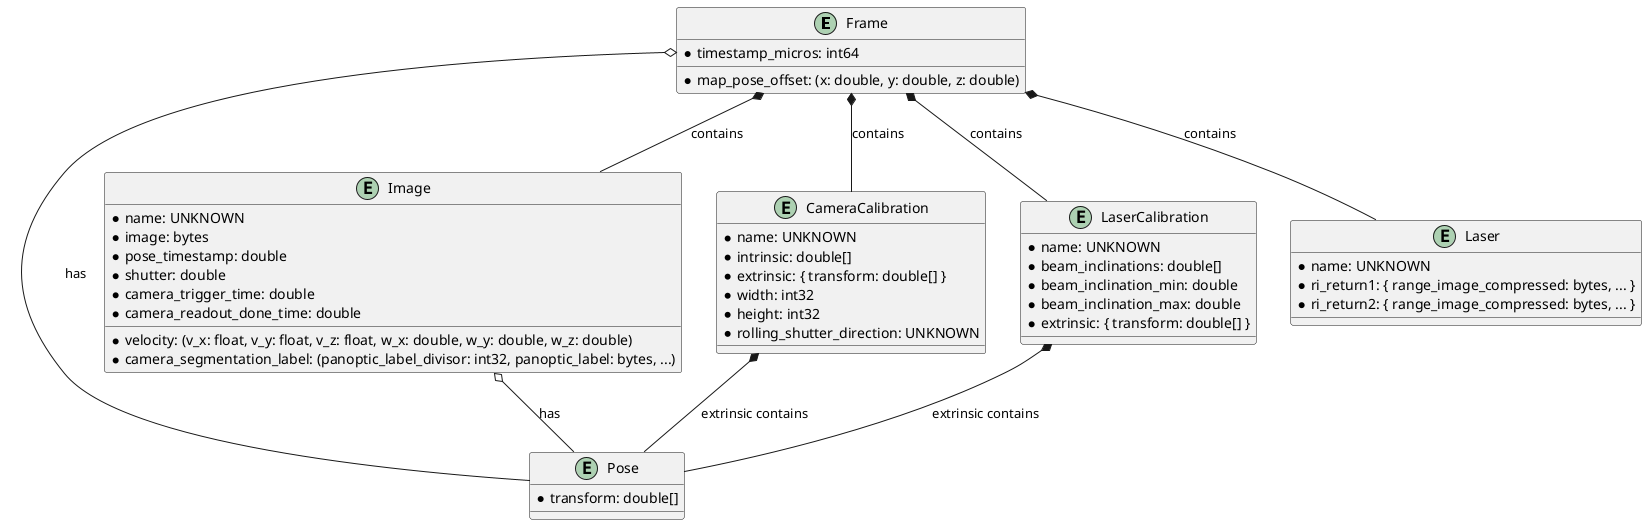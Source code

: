@startuml

entity Frame {
    * timestamp_micros: int64
    * map_pose_offset: (x: double, y: double, z: double)
}

entity Pose {
    * transform: double[]
}

entity Image {
    * name: UNKNOWN
    * image: bytes
    * pose_timestamp: double
    * velocity: (v_x: float, v_y: float, v_z: float, w_x: double, w_y: double, w_z: double)
    * shutter: double
    * camera_trigger_time: double
    * camera_readout_done_time: double
    * camera_segmentation_label: (panoptic_label_divisor: int32, panoptic_label: bytes, ...)
}

entity CameraCalibration {
    * name: UNKNOWN
    * intrinsic: double[]
    * extrinsic: { transform: double[] }
    * width: int32
    * height: int32
    * rolling_shutter_direction: UNKNOWN
}

entity LaserCalibration {
    * name: UNKNOWN
    * beam_inclinations: double[]
    * beam_inclination_min: double
    * beam_inclination_max: double
    * extrinsic: { transform: double[] }
}

entity Laser {
    * name: UNKNOWN
    * ri_return1: { range_image_compressed: bytes, ... }
    * ri_return2: { range_image_compressed: bytes, ... }
}

' Define relationships with aggregation and composition
Frame o-- Pose : "has"
Frame *-- Image : "contains"
Frame *-- CameraCalibration : "contains"
Frame *-- LaserCalibration : "contains"
Frame *-- Laser : "contains"
Image o-- Pose : "has"
CameraCalibration *-- Pose : "extrinsic contains"
LaserCalibration *-- Pose : "extrinsic contains"

@enduml
